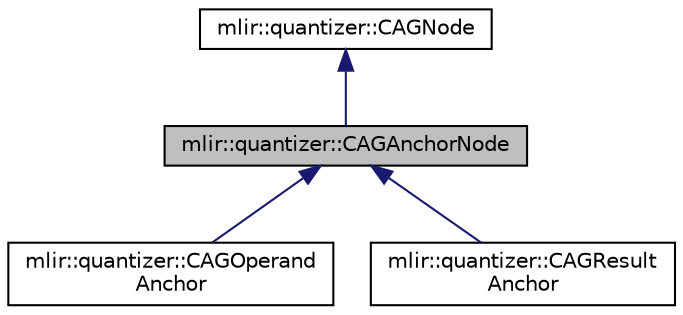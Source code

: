 digraph "mlir::quantizer::CAGAnchorNode"
{
  bgcolor="transparent";
  edge [fontname="Helvetica",fontsize="10",labelfontname="Helvetica",labelfontsize="10"];
  node [fontname="Helvetica",fontsize="10",shape=record];
  Node0 [label="mlir::quantizer::CAGAnchorNode",height=0.2,width=0.4,color="black", fillcolor="grey75", style="filled", fontcolor="black"];
  Node1 -> Node0 [dir="back",color="midnightblue",fontsize="10",style="solid",fontname="Helvetica"];
  Node1 [label="mlir::quantizer::CAGNode",height=0.2,width=0.4,color="black",URL="$classmlir_1_1quantizer_1_1CAGNode.html",tooltip="A node in the Constraint Analysis Graph. "];
  Node0 -> Node2 [dir="back",color="midnightblue",fontsize="10",style="solid",fontname="Helvetica"];
  Node2 [label="mlir::quantizer::CAGOperand\lAnchor",height=0.2,width=0.4,color="black",URL="$classmlir_1_1quantizer_1_1CAGOperandAnchor.html",tooltip="An anchor tied to a specific operand. "];
  Node0 -> Node3 [dir="back",color="midnightblue",fontsize="10",style="solid",fontname="Helvetica"];
  Node3 [label="mlir::quantizer::CAGResult\lAnchor",height=0.2,width=0.4,color="black",URL="$classmlir_1_1quantizer_1_1CAGResultAnchor.html",tooltip="An anchor tied to a specific result. "];
}
